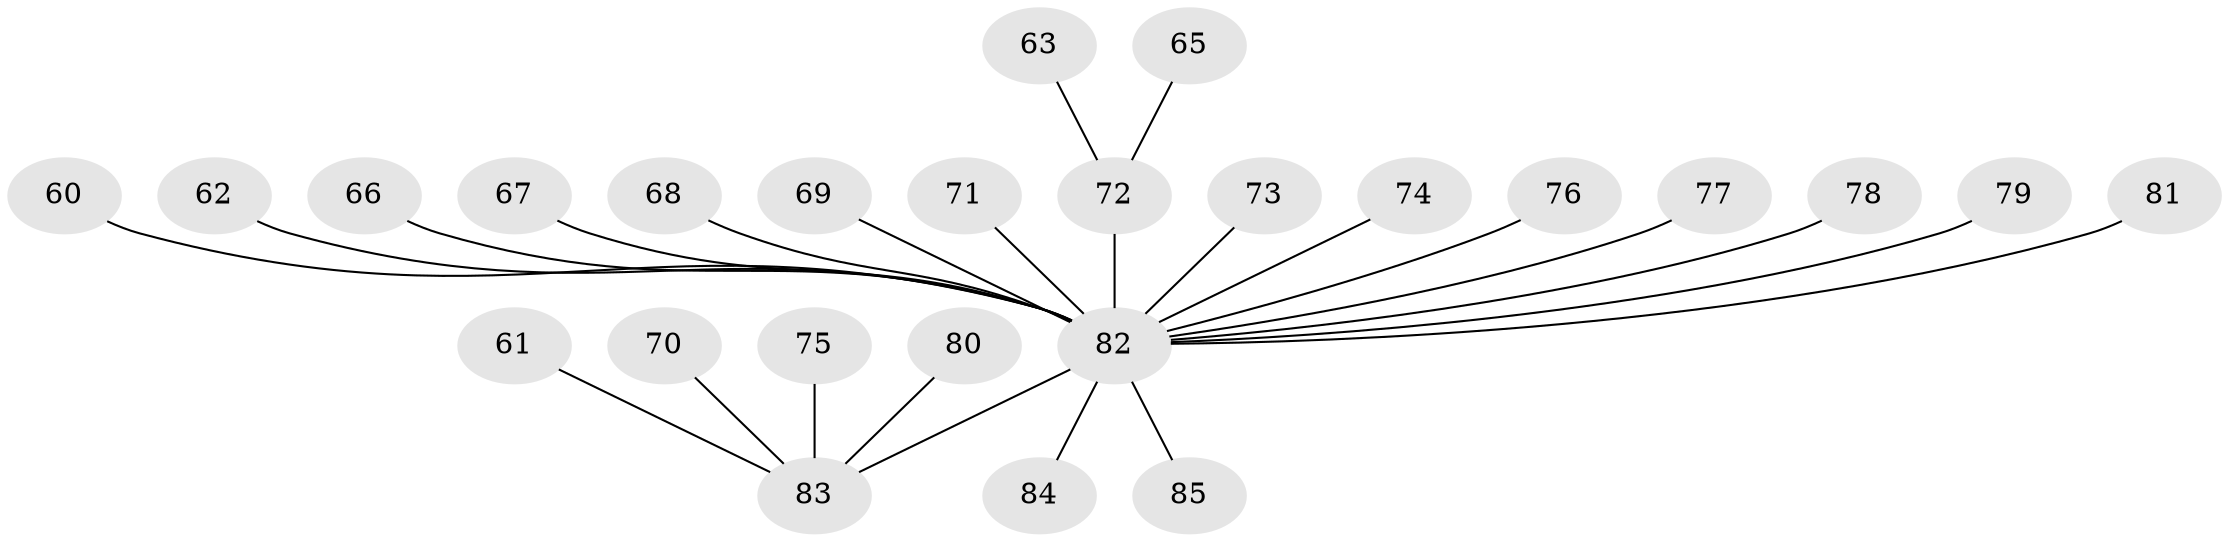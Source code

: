 // original degree distribution, {4: 0.09411764705882353, 7: 0.011764705882352941, 2: 0.2235294117647059, 1: 0.5294117647058824, 5: 0.023529411764705882, 6: 0.023529411764705882, 3: 0.09411764705882353}
// Generated by graph-tools (version 1.1) at 2025/57/03/04/25 21:57:00]
// undirected, 25 vertices, 24 edges
graph export_dot {
graph [start="1"]
  node [color=gray90,style=filled];
  60;
  61;
  62;
  63;
  65;
  66;
  67;
  68;
  69;
  70;
  71;
  72 [super="+58"];
  73;
  74;
  75;
  76;
  77;
  78;
  79;
  80;
  81;
  82 [super="+32+57+31+41+43+45+47+46+48+49+51+53+55+59"];
  83 [super="+9+12+64+34+40+39+42+44+52+54"];
  84;
  85;
  60 -- 82;
  61 -- 83;
  62 -- 82;
  63 -- 72;
  65 -- 72;
  66 -- 82;
  67 -- 82;
  68 -- 82;
  69 -- 82;
  70 -- 83;
  71 -- 82;
  72 -- 82;
  73 -- 82;
  74 -- 82;
  75 -- 83;
  76 -- 82;
  77 -- 82;
  78 -- 82;
  79 -- 82;
  80 -- 83;
  81 -- 82;
  82 -- 84;
  82 -- 83;
  82 -- 85;
}
